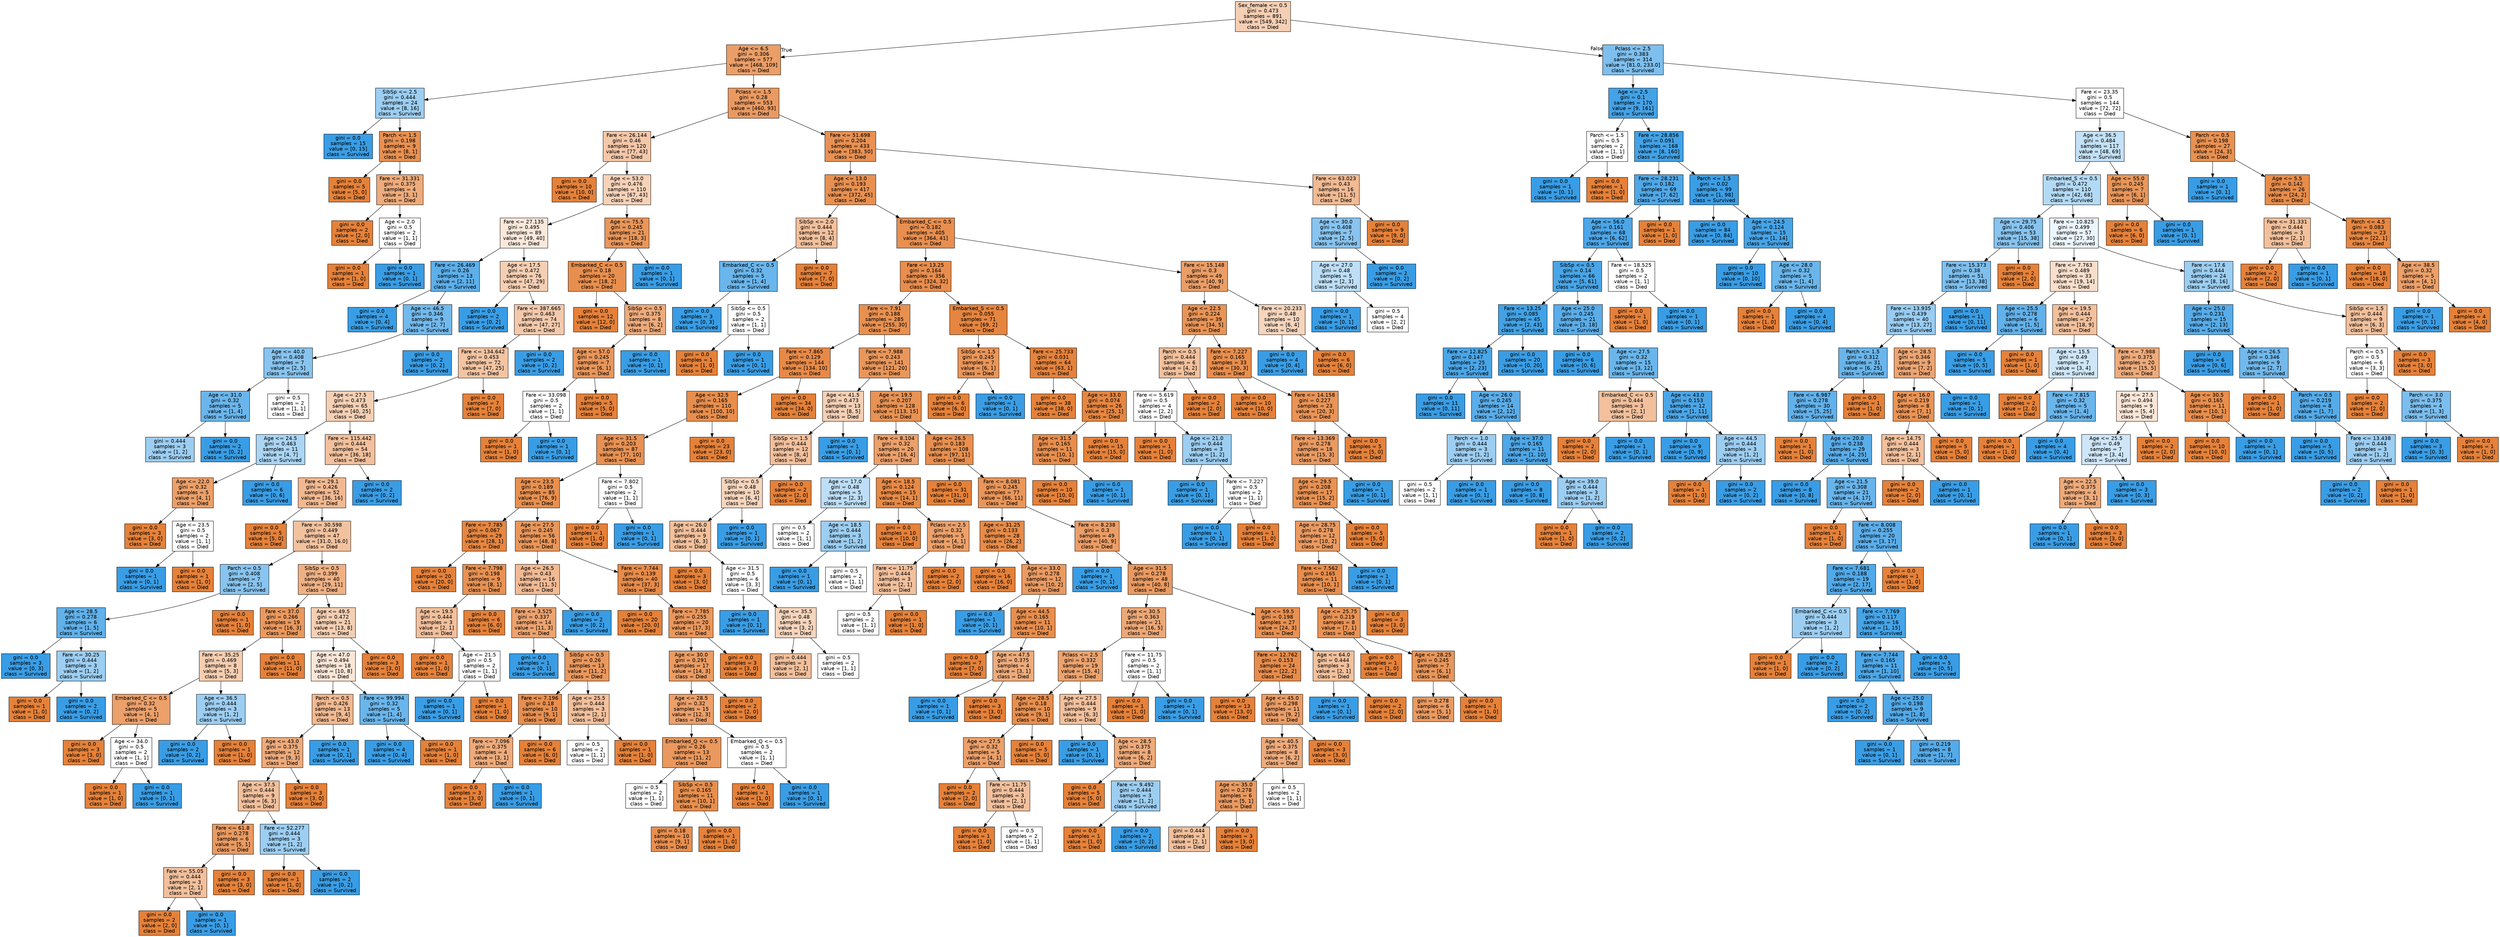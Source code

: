 digraph Tree {
node [shape=box, style="filled", color="black", fontname="helvetica"] ;
edge [fontname="helvetica"] ;
0 [label="Sex_female <= 0.5\ngini = 0.473\nsamples = 891\nvalue = [549, 342]\nclass = Died", fillcolor="#f5cfb4"] ;
1 [label="Age <= 6.5\ngini = 0.306\nsamples = 577\nvalue = [468, 109]\nclass = Died", fillcolor="#eb9e67"] ;
0 -> 1 [labeldistance=2.5, labelangle=45, headlabel="True"] ;
2 [label="SibSp <= 2.5\ngini = 0.444\nsamples = 24\nvalue = [8, 16]\nclass = Survived", fillcolor="#9ccef2"] ;
1 -> 2 ;
3 [label="gini = 0.0\nsamples = 15\nvalue = [0, 15]\nclass = Survived", fillcolor="#399de5"] ;
2 -> 3 ;
4 [label="Parch <= 1.5\ngini = 0.198\nsamples = 9\nvalue = [8, 1]\nclass = Died", fillcolor="#e89152"] ;
2 -> 4 ;
5 [label="gini = 0.0\nsamples = 5\nvalue = [5, 0]\nclass = Died", fillcolor="#e58139"] ;
4 -> 5 ;
6 [label="Fare <= 31.331\ngini = 0.375\nsamples = 4\nvalue = [3, 1]\nclass = Died", fillcolor="#eeab7b"] ;
4 -> 6 ;
7 [label="gini = 0.0\nsamples = 2\nvalue = [2, 0]\nclass = Died", fillcolor="#e58139"] ;
6 -> 7 ;
8 [label="Age <= 2.0\ngini = 0.5\nsamples = 2\nvalue = [1, 1]\nclass = Died", fillcolor="#ffffff"] ;
6 -> 8 ;
9 [label="gini = 0.0\nsamples = 1\nvalue = [1, 0]\nclass = Died", fillcolor="#e58139"] ;
8 -> 9 ;
10 [label="gini = 0.0\nsamples = 1\nvalue = [0, 1]\nclass = Survived", fillcolor="#399de5"] ;
8 -> 10 ;
11 [label="Pclass <= 1.5\ngini = 0.28\nsamples = 553\nvalue = [460, 93]\nclass = Died", fillcolor="#ea9a61"] ;
1 -> 11 ;
12 [label="Fare <= 26.144\ngini = 0.46\nsamples = 120\nvalue = [77, 43]\nclass = Died", fillcolor="#f4c7a8"] ;
11 -> 12 ;
13 [label="gini = 0.0\nsamples = 10\nvalue = [10, 0]\nclass = Died", fillcolor="#e58139"] ;
12 -> 13 ;
14 [label="Age <= 53.0\ngini = 0.476\nsamples = 110\nvalue = [67, 43]\nclass = Died", fillcolor="#f6d2b8"] ;
12 -> 14 ;
15 [label="Fare <= 27.135\ngini = 0.495\nsamples = 89\nvalue = [49, 40]\nclass = Died", fillcolor="#fae8db"] ;
14 -> 15 ;
16 [label="Fare <= 26.469\ngini = 0.26\nsamples = 13\nvalue = [2, 11]\nclass = Survived", fillcolor="#5dafea"] ;
15 -> 16 ;
17 [label="gini = 0.0\nsamples = 4\nvalue = [0, 4]\nclass = Survived", fillcolor="#399de5"] ;
16 -> 17 ;
18 [label="Age <= 46.5\ngini = 0.346\nsamples = 9\nvalue = [2, 7]\nclass = Survived", fillcolor="#72b9ec"] ;
16 -> 18 ;
19 [label="Age <= 40.0\ngini = 0.408\nsamples = 7\nvalue = [2, 5]\nclass = Survived", fillcolor="#88c4ef"] ;
18 -> 19 ;
20 [label="Age <= 31.0\ngini = 0.32\nsamples = 5\nvalue = [1, 4]\nclass = Survived", fillcolor="#6ab6ec"] ;
19 -> 20 ;
21 [label="gini = 0.444\nsamples = 3\nvalue = [1, 2]\nclass = Survived", fillcolor="#9ccef2"] ;
20 -> 21 ;
22 [label="gini = 0.0\nsamples = 2\nvalue = [0, 2]\nclass = Survived", fillcolor="#399de5"] ;
20 -> 22 ;
23 [label="gini = 0.5\nsamples = 2\nvalue = [1, 1]\nclass = Died", fillcolor="#ffffff"] ;
19 -> 23 ;
24 [label="gini = 0.0\nsamples = 2\nvalue = [0, 2]\nclass = Survived", fillcolor="#399de5"] ;
18 -> 24 ;
25 [label="Age <= 17.5\ngini = 0.472\nsamples = 76\nvalue = [47, 29]\nclass = Died", fillcolor="#f5cfb3"] ;
15 -> 25 ;
26 [label="gini = 0.0\nsamples = 2\nvalue = [0, 2]\nclass = Survived", fillcolor="#399de5"] ;
25 -> 26 ;
27 [label="Fare <= 387.665\ngini = 0.463\nsamples = 74\nvalue = [47, 27]\nclass = Died", fillcolor="#f4c9ab"] ;
25 -> 27 ;
28 [label="Fare <= 134.642\ngini = 0.453\nsamples = 72\nvalue = [47, 25]\nclass = Died", fillcolor="#f3c4a2"] ;
27 -> 28 ;
29 [label="Age <= 27.5\ngini = 0.473\nsamples = 65\nvalue = [40, 25]\nclass = Died", fillcolor="#f5d0b5"] ;
28 -> 29 ;
30 [label="Age <= 24.5\ngini = 0.463\nsamples = 11\nvalue = [4, 7]\nclass = Survived", fillcolor="#aad5f4"] ;
29 -> 30 ;
31 [label="Age <= 22.0\ngini = 0.32\nsamples = 5\nvalue = [4, 1]\nclass = Died", fillcolor="#eca06a"] ;
30 -> 31 ;
32 [label="gini = 0.0\nsamples = 3\nvalue = [3, 0]\nclass = Died", fillcolor="#e58139"] ;
31 -> 32 ;
33 [label="Age <= 23.5\ngini = 0.5\nsamples = 2\nvalue = [1, 1]\nclass = Died", fillcolor="#ffffff"] ;
31 -> 33 ;
34 [label="gini = 0.0\nsamples = 1\nvalue = [0, 1]\nclass = Survived", fillcolor="#399de5"] ;
33 -> 34 ;
35 [label="gini = 0.0\nsamples = 1\nvalue = [1, 0]\nclass = Died", fillcolor="#e58139"] ;
33 -> 35 ;
36 [label="gini = 0.0\nsamples = 6\nvalue = [0, 6]\nclass = Survived", fillcolor="#399de5"] ;
30 -> 36 ;
37 [label="Fare <= 115.442\ngini = 0.444\nsamples = 54\nvalue = [36, 18]\nclass = Died", fillcolor="#f2c09c"] ;
29 -> 37 ;
38 [label="Fare <= 29.1\ngini = 0.426\nsamples = 52\nvalue = [36, 16]\nclass = Died", fillcolor="#f1b991"] ;
37 -> 38 ;
39 [label="gini = 0.0\nsamples = 5\nvalue = [5, 0]\nclass = Died", fillcolor="#e58139"] ;
38 -> 39 ;
40 [label="Fare <= 30.598\ngini = 0.449\nsamples = 47\nvalue = [31.0, 16.0]\nclass = Died", fillcolor="#f2c29f"] ;
38 -> 40 ;
41 [label="Parch <= 0.5\ngini = 0.408\nsamples = 7\nvalue = [2, 5]\nclass = Survived", fillcolor="#88c4ef"] ;
40 -> 41 ;
42 [label="Age <= 28.5\ngini = 0.278\nsamples = 6\nvalue = [1, 5]\nclass = Survived", fillcolor="#61b1ea"] ;
41 -> 42 ;
43 [label="gini = 0.0\nsamples = 3\nvalue = [0, 3]\nclass = Survived", fillcolor="#399de5"] ;
42 -> 43 ;
44 [label="Fare <= 30.25\ngini = 0.444\nsamples = 3\nvalue = [1, 2]\nclass = Survived", fillcolor="#9ccef2"] ;
42 -> 44 ;
45 [label="gini = 0.0\nsamples = 1\nvalue = [1, 0]\nclass = Died", fillcolor="#e58139"] ;
44 -> 45 ;
46 [label="gini = 0.0\nsamples = 2\nvalue = [0, 2]\nclass = Survived", fillcolor="#399de5"] ;
44 -> 46 ;
47 [label="gini = 0.0\nsamples = 1\nvalue = [1, 0]\nclass = Died", fillcolor="#e58139"] ;
41 -> 47 ;
48 [label="SibSp <= 0.5\ngini = 0.399\nsamples = 40\nvalue = [29, 11]\nclass = Died", fillcolor="#efb184"] ;
40 -> 48 ;
49 [label="Fare <= 37.0\ngini = 0.266\nsamples = 19\nvalue = [16, 3]\nclass = Died", fillcolor="#ea995e"] ;
48 -> 49 ;
50 [label="Fare <= 35.25\ngini = 0.469\nsamples = 8\nvalue = [5, 3]\nclass = Died", fillcolor="#f5cdb0"] ;
49 -> 50 ;
51 [label="Embarked_C <= 0.5\ngini = 0.32\nsamples = 5\nvalue = [4, 1]\nclass = Died", fillcolor="#eca06a"] ;
50 -> 51 ;
52 [label="gini = 0.0\nsamples = 3\nvalue = [3, 0]\nclass = Died", fillcolor="#e58139"] ;
51 -> 52 ;
53 [label="Age <= 34.0\ngini = 0.5\nsamples = 2\nvalue = [1, 1]\nclass = Died", fillcolor="#ffffff"] ;
51 -> 53 ;
54 [label="gini = 0.0\nsamples = 1\nvalue = [1, 0]\nclass = Died", fillcolor="#e58139"] ;
53 -> 54 ;
55 [label="gini = 0.0\nsamples = 1\nvalue = [0, 1]\nclass = Survived", fillcolor="#399de5"] ;
53 -> 55 ;
56 [label="Age <= 36.5\ngini = 0.444\nsamples = 3\nvalue = [1, 2]\nclass = Survived", fillcolor="#9ccef2"] ;
50 -> 56 ;
57 [label="gini = 0.0\nsamples = 2\nvalue = [0, 2]\nclass = Survived", fillcolor="#399de5"] ;
56 -> 57 ;
58 [label="gini = 0.0\nsamples = 1\nvalue = [1, 0]\nclass = Died", fillcolor="#e58139"] ;
56 -> 58 ;
59 [label="gini = 0.0\nsamples = 11\nvalue = [11, 0]\nclass = Died", fillcolor="#e58139"] ;
49 -> 59 ;
60 [label="Age <= 49.5\ngini = 0.472\nsamples = 21\nvalue = [13, 8]\nclass = Died", fillcolor="#f5cfb3"] ;
48 -> 60 ;
61 [label="Age <= 47.0\ngini = 0.494\nsamples = 18\nvalue = [10, 8]\nclass = Died", fillcolor="#fae6d7"] ;
60 -> 61 ;
62 [label="Parch <= 0.5\ngini = 0.426\nsamples = 13\nvalue = [9, 4]\nclass = Died", fillcolor="#f1b991"] ;
61 -> 62 ;
63 [label="Age <= 43.0\ngini = 0.375\nsamples = 12\nvalue = [9, 3]\nclass = Died", fillcolor="#eeab7b"] ;
62 -> 63 ;
64 [label="Age <= 37.5\ngini = 0.444\nsamples = 9\nvalue = [6, 3]\nclass = Died", fillcolor="#f2c09c"] ;
63 -> 64 ;
65 [label="Fare <= 61.8\ngini = 0.278\nsamples = 6\nvalue = [5, 1]\nclass = Died", fillcolor="#ea9a61"] ;
64 -> 65 ;
66 [label="Fare <= 55.05\ngini = 0.444\nsamples = 3\nvalue = [2, 1]\nclass = Died", fillcolor="#f2c09c"] ;
65 -> 66 ;
67 [label="gini = 0.0\nsamples = 2\nvalue = [2, 0]\nclass = Died", fillcolor="#e58139"] ;
66 -> 67 ;
68 [label="gini = 0.0\nsamples = 1\nvalue = [0, 1]\nclass = Survived", fillcolor="#399de5"] ;
66 -> 68 ;
69 [label="gini = 0.0\nsamples = 3\nvalue = [3, 0]\nclass = Died", fillcolor="#e58139"] ;
65 -> 69 ;
70 [label="Fare <= 52.277\ngini = 0.444\nsamples = 3\nvalue = [1, 2]\nclass = Survived", fillcolor="#9ccef2"] ;
64 -> 70 ;
71 [label="gini = 0.0\nsamples = 1\nvalue = [1, 0]\nclass = Died", fillcolor="#e58139"] ;
70 -> 71 ;
72 [label="gini = 0.0\nsamples = 2\nvalue = [0, 2]\nclass = Survived", fillcolor="#399de5"] ;
70 -> 72 ;
73 [label="gini = 0.0\nsamples = 3\nvalue = [3, 0]\nclass = Died", fillcolor="#e58139"] ;
63 -> 73 ;
74 [label="gini = 0.0\nsamples = 1\nvalue = [0, 1]\nclass = Survived", fillcolor="#399de5"] ;
62 -> 74 ;
75 [label="Fare <= 99.994\ngini = 0.32\nsamples = 5\nvalue = [1, 4]\nclass = Survived", fillcolor="#6ab6ec"] ;
61 -> 75 ;
76 [label="gini = 0.0\nsamples = 4\nvalue = [0, 4]\nclass = Survived", fillcolor="#399de5"] ;
75 -> 76 ;
77 [label="gini = 0.0\nsamples = 1\nvalue = [1, 0]\nclass = Died", fillcolor="#e58139"] ;
75 -> 77 ;
78 [label="gini = 0.0\nsamples = 3\nvalue = [3, 0]\nclass = Died", fillcolor="#e58139"] ;
60 -> 78 ;
79 [label="gini = 0.0\nsamples = 2\nvalue = [0, 2]\nclass = Survived", fillcolor="#399de5"] ;
37 -> 79 ;
80 [label="gini = 0.0\nsamples = 7\nvalue = [7, 0]\nclass = Died", fillcolor="#e58139"] ;
28 -> 80 ;
81 [label="gini = 0.0\nsamples = 2\nvalue = [0, 2]\nclass = Survived", fillcolor="#399de5"] ;
27 -> 81 ;
82 [label="Age <= 75.5\ngini = 0.245\nsamples = 21\nvalue = [18, 3]\nclass = Died", fillcolor="#e9965a"] ;
14 -> 82 ;
83 [label="Embarked_C <= 0.5\ngini = 0.18\nsamples = 20\nvalue = [18, 2]\nclass = Died", fillcolor="#e88f4f"] ;
82 -> 83 ;
84 [label="gini = 0.0\nsamples = 12\nvalue = [12, 0]\nclass = Died", fillcolor="#e58139"] ;
83 -> 84 ;
85 [label="SibSp <= 0.5\ngini = 0.375\nsamples = 8\nvalue = [6, 2]\nclass = Died", fillcolor="#eeab7b"] ;
83 -> 85 ;
86 [label="Age <= 57.0\ngini = 0.245\nsamples = 7\nvalue = [6, 1]\nclass = Died", fillcolor="#e9965a"] ;
85 -> 86 ;
87 [label="Fare <= 33.098\ngini = 0.5\nsamples = 2\nvalue = [1, 1]\nclass = Died", fillcolor="#ffffff"] ;
86 -> 87 ;
88 [label="gini = 0.0\nsamples = 1\nvalue = [1, 0]\nclass = Died", fillcolor="#e58139"] ;
87 -> 88 ;
89 [label="gini = 0.0\nsamples = 1\nvalue = [0, 1]\nclass = Survived", fillcolor="#399de5"] ;
87 -> 89 ;
90 [label="gini = 0.0\nsamples = 5\nvalue = [5, 0]\nclass = Died", fillcolor="#e58139"] ;
86 -> 90 ;
91 [label="gini = 0.0\nsamples = 1\nvalue = [0, 1]\nclass = Survived", fillcolor="#399de5"] ;
85 -> 91 ;
92 [label="gini = 0.0\nsamples = 1\nvalue = [0, 1]\nclass = Survived", fillcolor="#399de5"] ;
82 -> 92 ;
93 [label="Fare <= 51.698\ngini = 0.204\nsamples = 433\nvalue = [383, 50]\nclass = Died", fillcolor="#e89153"] ;
11 -> 93 ;
94 [label="Age <= 13.0\ngini = 0.193\nsamples = 417\nvalue = [372, 45]\nclass = Died", fillcolor="#e89051"] ;
93 -> 94 ;
95 [label="SibSp <= 2.0\ngini = 0.444\nsamples = 12\nvalue = [8, 4]\nclass = Died", fillcolor="#f2c09c"] ;
94 -> 95 ;
96 [label="Embarked_C <= 0.5\ngini = 0.32\nsamples = 5\nvalue = [1, 4]\nclass = Survived", fillcolor="#6ab6ec"] ;
95 -> 96 ;
97 [label="gini = 0.0\nsamples = 3\nvalue = [0, 3]\nclass = Survived", fillcolor="#399de5"] ;
96 -> 97 ;
98 [label="SibSp <= 0.5\ngini = 0.5\nsamples = 2\nvalue = [1, 1]\nclass = Died", fillcolor="#ffffff"] ;
96 -> 98 ;
99 [label="gini = 0.0\nsamples = 1\nvalue = [1, 0]\nclass = Died", fillcolor="#e58139"] ;
98 -> 99 ;
100 [label="gini = 0.0\nsamples = 1\nvalue = [0, 1]\nclass = Survived", fillcolor="#399de5"] ;
98 -> 100 ;
101 [label="gini = 0.0\nsamples = 7\nvalue = [7, 0]\nclass = Died", fillcolor="#e58139"] ;
95 -> 101 ;
102 [label="Embarked_C <= 0.5\ngini = 0.182\nsamples = 405\nvalue = [364, 41]\nclass = Died", fillcolor="#e88f4f"] ;
94 -> 102 ;
103 [label="Fare <= 13.25\ngini = 0.164\nsamples = 356\nvalue = [324, 32]\nclass = Died", fillcolor="#e88d4d"] ;
102 -> 103 ;
104 [label="Fare <= 7.91\ngini = 0.188\nsamples = 285\nvalue = [255, 30]\nclass = Died", fillcolor="#e89050"] ;
103 -> 104 ;
105 [label="Fare <= 7.865\ngini = 0.129\nsamples = 144\nvalue = [134, 10]\nclass = Died", fillcolor="#e78a48"] ;
104 -> 105 ;
106 [label="Age <= 32.5\ngini = 0.165\nsamples = 110\nvalue = [100, 10]\nclass = Died", fillcolor="#e88e4d"] ;
105 -> 106 ;
107 [label="Age <= 31.5\ngini = 0.203\nsamples = 87\nvalue = [77, 10]\nclass = Died", fillcolor="#e89153"] ;
106 -> 107 ;
108 [label="Age <= 23.5\ngini = 0.189\nsamples = 85\nvalue = [76, 9]\nclass = Died", fillcolor="#e89050"] ;
107 -> 108 ;
109 [label="Fare <= 7.785\ngini = 0.067\nsamples = 29\nvalue = [28, 1]\nclass = Died", fillcolor="#e68640"] ;
108 -> 109 ;
110 [label="gini = 0.0\nsamples = 20\nvalue = [20, 0]\nclass = Died", fillcolor="#e58139"] ;
109 -> 110 ;
111 [label="Fare <= 7.798\ngini = 0.198\nsamples = 9\nvalue = [8, 1]\nclass = Died", fillcolor="#e89152"] ;
109 -> 111 ;
112 [label="Age <= 19.5\ngini = 0.444\nsamples = 3\nvalue = [2, 1]\nclass = Died", fillcolor="#f2c09c"] ;
111 -> 112 ;
113 [label="gini = 0.0\nsamples = 1\nvalue = [1, 0]\nclass = Died", fillcolor="#e58139"] ;
112 -> 113 ;
114 [label="Age <= 21.5\ngini = 0.5\nsamples = 2\nvalue = [1, 1]\nclass = Died", fillcolor="#ffffff"] ;
112 -> 114 ;
115 [label="gini = 0.0\nsamples = 1\nvalue = [0, 1]\nclass = Survived", fillcolor="#399de5"] ;
114 -> 115 ;
116 [label="gini = 0.0\nsamples = 1\nvalue = [1, 0]\nclass = Died", fillcolor="#e58139"] ;
114 -> 116 ;
117 [label="gini = 0.0\nsamples = 6\nvalue = [6, 0]\nclass = Died", fillcolor="#e58139"] ;
111 -> 117 ;
118 [label="Age <= 27.5\ngini = 0.245\nsamples = 56\nvalue = [48, 8]\nclass = Died", fillcolor="#e9965a"] ;
108 -> 118 ;
119 [label="Age <= 26.5\ngini = 0.43\nsamples = 16\nvalue = [11, 5]\nclass = Died", fillcolor="#f1ba93"] ;
118 -> 119 ;
120 [label="Fare <= 3.525\ngini = 0.337\nsamples = 14\nvalue = [11, 3]\nclass = Died", fillcolor="#eca36f"] ;
119 -> 120 ;
121 [label="gini = 0.0\nsamples = 1\nvalue = [0, 1]\nclass = Survived", fillcolor="#399de5"] ;
120 -> 121 ;
122 [label="SibSp <= 0.5\ngini = 0.26\nsamples = 13\nvalue = [11, 2]\nclass = Died", fillcolor="#ea985d"] ;
120 -> 122 ;
123 [label="Fare <= 7.196\ngini = 0.18\nsamples = 10\nvalue = [9, 1]\nclass = Died", fillcolor="#e88f4f"] ;
122 -> 123 ;
124 [label="Fare <= 7.096\ngini = 0.375\nsamples = 4\nvalue = [3, 1]\nclass = Died", fillcolor="#eeab7b"] ;
123 -> 124 ;
125 [label="gini = 0.0\nsamples = 3\nvalue = [3, 0]\nclass = Died", fillcolor="#e58139"] ;
124 -> 125 ;
126 [label="gini = 0.0\nsamples = 1\nvalue = [0, 1]\nclass = Survived", fillcolor="#399de5"] ;
124 -> 126 ;
127 [label="gini = 0.0\nsamples = 6\nvalue = [6, 0]\nclass = Died", fillcolor="#e58139"] ;
123 -> 127 ;
128 [label="Age <= 25.5\ngini = 0.444\nsamples = 3\nvalue = [2, 1]\nclass = Died", fillcolor="#f2c09c"] ;
122 -> 128 ;
129 [label="gini = 0.5\nsamples = 2\nvalue = [1, 1]\nclass = Died", fillcolor="#ffffff"] ;
128 -> 129 ;
130 [label="gini = 0.0\nsamples = 1\nvalue = [1, 0]\nclass = Died", fillcolor="#e58139"] ;
128 -> 130 ;
131 [label="gini = 0.0\nsamples = 2\nvalue = [0, 2]\nclass = Survived", fillcolor="#399de5"] ;
119 -> 131 ;
132 [label="Fare <= 7.744\ngini = 0.139\nsamples = 40\nvalue = [37, 3]\nclass = Died", fillcolor="#e78b49"] ;
118 -> 132 ;
133 [label="gini = 0.0\nsamples = 20\nvalue = [20, 0]\nclass = Died", fillcolor="#e58139"] ;
132 -> 133 ;
134 [label="Fare <= 7.785\ngini = 0.255\nsamples = 20\nvalue = [17, 3]\nclass = Died", fillcolor="#ea975c"] ;
132 -> 134 ;
135 [label="Age <= 30.0\ngini = 0.291\nsamples = 17\nvalue = [14, 3]\nclass = Died", fillcolor="#eb9c63"] ;
134 -> 135 ;
136 [label="Age <= 28.5\ngini = 0.32\nsamples = 15\nvalue = [12, 3]\nclass = Died", fillcolor="#eca06a"] ;
135 -> 136 ;
137 [label="Embarked_Q <= 0.5\ngini = 0.26\nsamples = 13\nvalue = [11, 2]\nclass = Died", fillcolor="#ea985d"] ;
136 -> 137 ;
138 [label="gini = 0.5\nsamples = 2\nvalue = [1, 1]\nclass = Died", fillcolor="#ffffff"] ;
137 -> 138 ;
139 [label="SibSp <= 0.5\ngini = 0.165\nsamples = 11\nvalue = [10, 1]\nclass = Died", fillcolor="#e88e4d"] ;
137 -> 139 ;
140 [label="gini = 0.18\nsamples = 10\nvalue = [9, 1]\nclass = Died", fillcolor="#e88f4f"] ;
139 -> 140 ;
141 [label="gini = 0.0\nsamples = 1\nvalue = [1, 0]\nclass = Died", fillcolor="#e58139"] ;
139 -> 141 ;
142 [label="Embarked_Q <= 0.5\ngini = 0.5\nsamples = 2\nvalue = [1, 1]\nclass = Died", fillcolor="#ffffff"] ;
136 -> 142 ;
143 [label="gini = 0.0\nsamples = 1\nvalue = [1, 0]\nclass = Died", fillcolor="#e58139"] ;
142 -> 143 ;
144 [label="gini = 0.0\nsamples = 1\nvalue = [0, 1]\nclass = Survived", fillcolor="#399de5"] ;
142 -> 144 ;
145 [label="gini = 0.0\nsamples = 2\nvalue = [2, 0]\nclass = Died", fillcolor="#e58139"] ;
135 -> 145 ;
146 [label="gini = 0.0\nsamples = 3\nvalue = [3, 0]\nclass = Died", fillcolor="#e58139"] ;
134 -> 146 ;
147 [label="Fare <= 7.802\ngini = 0.5\nsamples = 2\nvalue = [1, 1]\nclass = Died", fillcolor="#ffffff"] ;
107 -> 147 ;
148 [label="gini = 0.0\nsamples = 1\nvalue = [1, 0]\nclass = Died", fillcolor="#e58139"] ;
147 -> 148 ;
149 [label="gini = 0.0\nsamples = 1\nvalue = [0, 1]\nclass = Survived", fillcolor="#399de5"] ;
147 -> 149 ;
150 [label="gini = 0.0\nsamples = 23\nvalue = [23, 0]\nclass = Died", fillcolor="#e58139"] ;
106 -> 150 ;
151 [label="gini = 0.0\nsamples = 34\nvalue = [34, 0]\nclass = Died", fillcolor="#e58139"] ;
105 -> 151 ;
152 [label="Fare <= 7.988\ngini = 0.243\nsamples = 141\nvalue = [121, 20]\nclass = Died", fillcolor="#e9965a"] ;
104 -> 152 ;
153 [label="Age <= 41.5\ngini = 0.473\nsamples = 13\nvalue = [8, 5]\nclass = Died", fillcolor="#f5d0b5"] ;
152 -> 153 ;
154 [label="SibSp <= 1.5\ngini = 0.444\nsamples = 12\nvalue = [8, 4]\nclass = Died", fillcolor="#f2c09c"] ;
153 -> 154 ;
155 [label="SibSp <= 0.5\ngini = 0.48\nsamples = 10\nvalue = [6, 4]\nclass = Died", fillcolor="#f6d5bd"] ;
154 -> 155 ;
156 [label="Age <= 26.0\ngini = 0.444\nsamples = 9\nvalue = [6, 3]\nclass = Died", fillcolor="#f2c09c"] ;
155 -> 156 ;
157 [label="gini = 0.0\nsamples = 3\nvalue = [3, 0]\nclass = Died", fillcolor="#e58139"] ;
156 -> 157 ;
158 [label="Age <= 31.5\ngini = 0.5\nsamples = 6\nvalue = [3, 3]\nclass = Died", fillcolor="#ffffff"] ;
156 -> 158 ;
159 [label="gini = 0.0\nsamples = 1\nvalue = [0, 1]\nclass = Survived", fillcolor="#399de5"] ;
158 -> 159 ;
160 [label="Age <= 35.5\ngini = 0.48\nsamples = 5\nvalue = [3, 2]\nclass = Died", fillcolor="#f6d5bd"] ;
158 -> 160 ;
161 [label="gini = 0.444\nsamples = 3\nvalue = [2, 1]\nclass = Died", fillcolor="#f2c09c"] ;
160 -> 161 ;
162 [label="gini = 0.5\nsamples = 2\nvalue = [1, 1]\nclass = Died", fillcolor="#ffffff"] ;
160 -> 162 ;
163 [label="gini = 0.0\nsamples = 1\nvalue = [0, 1]\nclass = Survived", fillcolor="#399de5"] ;
155 -> 163 ;
164 [label="gini = 0.0\nsamples = 2\nvalue = [2, 0]\nclass = Died", fillcolor="#e58139"] ;
154 -> 164 ;
165 [label="gini = 0.0\nsamples = 1\nvalue = [0, 1]\nclass = Survived", fillcolor="#399de5"] ;
153 -> 165 ;
166 [label="Age <= 19.5\ngini = 0.207\nsamples = 128\nvalue = [113, 15]\nclass = Died", fillcolor="#e89253"] ;
152 -> 166 ;
167 [label="Fare <= 8.104\ngini = 0.32\nsamples = 20\nvalue = [16, 4]\nclass = Died", fillcolor="#eca06a"] ;
166 -> 167 ;
168 [label="Age <= 17.0\ngini = 0.48\nsamples = 5\nvalue = [2, 3]\nclass = Survived", fillcolor="#bddef6"] ;
167 -> 168 ;
169 [label="gini = 0.5\nsamples = 2\nvalue = [1, 1]\nclass = Died", fillcolor="#ffffff"] ;
168 -> 169 ;
170 [label="Age <= 18.5\ngini = 0.444\nsamples = 3\nvalue = [1, 2]\nclass = Survived", fillcolor="#9ccef2"] ;
168 -> 170 ;
171 [label="gini = 0.0\nsamples = 1\nvalue = [0, 1]\nclass = Survived", fillcolor="#399de5"] ;
170 -> 171 ;
172 [label="gini = 0.5\nsamples = 2\nvalue = [1, 1]\nclass = Died", fillcolor="#ffffff"] ;
170 -> 172 ;
173 [label="Age <= 18.5\ngini = 0.124\nsamples = 15\nvalue = [14, 1]\nclass = Died", fillcolor="#e78a47"] ;
167 -> 173 ;
174 [label="gini = 0.0\nsamples = 10\nvalue = [10, 0]\nclass = Died", fillcolor="#e58139"] ;
173 -> 174 ;
175 [label="Pclass <= 2.5\ngini = 0.32\nsamples = 5\nvalue = [4, 1]\nclass = Died", fillcolor="#eca06a"] ;
173 -> 175 ;
176 [label="Fare <= 11.75\ngini = 0.444\nsamples = 3\nvalue = [2, 1]\nclass = Died", fillcolor="#f2c09c"] ;
175 -> 176 ;
177 [label="gini = 0.5\nsamples = 2\nvalue = [1, 1]\nclass = Died", fillcolor="#ffffff"] ;
176 -> 177 ;
178 [label="gini = 0.0\nsamples = 1\nvalue = [1, 0]\nclass = Died", fillcolor="#e58139"] ;
176 -> 178 ;
179 [label="gini = 0.0\nsamples = 2\nvalue = [2, 0]\nclass = Died", fillcolor="#e58139"] ;
175 -> 179 ;
180 [label="Age <= 26.5\ngini = 0.183\nsamples = 108\nvalue = [97, 11]\nclass = Died", fillcolor="#e88f4f"] ;
166 -> 180 ;
181 [label="gini = 0.0\nsamples = 31\nvalue = [31, 0]\nclass = Died", fillcolor="#e58139"] ;
180 -> 181 ;
182 [label="Fare <= 8.081\ngini = 0.245\nsamples = 77\nvalue = [66, 11]\nclass = Died", fillcolor="#e9965a"] ;
180 -> 182 ;
183 [label="Age <= 31.25\ngini = 0.133\nsamples = 28\nvalue = [26, 2]\nclass = Died", fillcolor="#e78b48"] ;
182 -> 183 ;
184 [label="gini = 0.0\nsamples = 16\nvalue = [16, 0]\nclass = Died", fillcolor="#e58139"] ;
183 -> 184 ;
185 [label="Age <= 33.0\ngini = 0.278\nsamples = 12\nvalue = [10, 2]\nclass = Died", fillcolor="#ea9a61"] ;
183 -> 185 ;
186 [label="gini = 0.0\nsamples = 1\nvalue = [0, 1]\nclass = Survived", fillcolor="#399de5"] ;
185 -> 186 ;
187 [label="Age <= 44.5\ngini = 0.165\nsamples = 11\nvalue = [10, 1]\nclass = Died", fillcolor="#e88e4d"] ;
185 -> 187 ;
188 [label="gini = 0.0\nsamples = 7\nvalue = [7, 0]\nclass = Died", fillcolor="#e58139"] ;
187 -> 188 ;
189 [label="Age <= 47.5\ngini = 0.375\nsamples = 4\nvalue = [3, 1]\nclass = Died", fillcolor="#eeab7b"] ;
187 -> 189 ;
190 [label="gini = 0.0\nsamples = 1\nvalue = [0, 1]\nclass = Survived", fillcolor="#399de5"] ;
189 -> 190 ;
191 [label="gini = 0.0\nsamples = 3\nvalue = [3, 0]\nclass = Died", fillcolor="#e58139"] ;
189 -> 191 ;
192 [label="Fare <= 8.238\ngini = 0.3\nsamples = 49\nvalue = [40, 9]\nclass = Died", fillcolor="#eb9d66"] ;
182 -> 192 ;
193 [label="gini = 0.0\nsamples = 1\nvalue = [0, 1]\nclass = Survived", fillcolor="#399de5"] ;
192 -> 193 ;
194 [label="Age <= 31.5\ngini = 0.278\nsamples = 48\nvalue = [40, 8]\nclass = Died", fillcolor="#ea9a61"] ;
192 -> 194 ;
195 [label="Age <= 30.5\ngini = 0.363\nsamples = 21\nvalue = [16, 5]\nclass = Died", fillcolor="#eda877"] ;
194 -> 195 ;
196 [label="Pclass <= 2.5\ngini = 0.332\nsamples = 19\nvalue = [15, 4]\nclass = Died", fillcolor="#eca36e"] ;
195 -> 196 ;
197 [label="Age <= 28.5\ngini = 0.18\nsamples = 10\nvalue = [9, 1]\nclass = Died", fillcolor="#e88f4f"] ;
196 -> 197 ;
198 [label="Age <= 27.5\ngini = 0.32\nsamples = 5\nvalue = [4, 1]\nclass = Died", fillcolor="#eca06a"] ;
197 -> 198 ;
199 [label="gini = 0.0\nsamples = 2\nvalue = [2, 0]\nclass = Died", fillcolor="#e58139"] ;
198 -> 199 ;
200 [label="Fare <= 11.75\ngini = 0.444\nsamples = 3\nvalue = [2, 1]\nclass = Died", fillcolor="#f2c09c"] ;
198 -> 200 ;
201 [label="gini = 0.0\nsamples = 1\nvalue = [1, 0]\nclass = Died", fillcolor="#e58139"] ;
200 -> 201 ;
202 [label="gini = 0.5\nsamples = 2\nvalue = [1, 1]\nclass = Died", fillcolor="#ffffff"] ;
200 -> 202 ;
203 [label="gini = 0.0\nsamples = 5\nvalue = [5, 0]\nclass = Died", fillcolor="#e58139"] ;
197 -> 203 ;
204 [label="Age <= 27.5\ngini = 0.444\nsamples = 9\nvalue = [6, 3]\nclass = Died", fillcolor="#f2c09c"] ;
196 -> 204 ;
205 [label="gini = 0.0\nsamples = 1\nvalue = [0, 1]\nclass = Survived", fillcolor="#399de5"] ;
204 -> 205 ;
206 [label="Age <= 28.5\ngini = 0.375\nsamples = 8\nvalue = [6, 2]\nclass = Died", fillcolor="#eeab7b"] ;
204 -> 206 ;
207 [label="gini = 0.0\nsamples = 5\nvalue = [5, 0]\nclass = Died", fillcolor="#e58139"] ;
206 -> 207 ;
208 [label="Fare <= 9.492\ngini = 0.444\nsamples = 3\nvalue = [1, 2]\nclass = Survived", fillcolor="#9ccef2"] ;
206 -> 208 ;
209 [label="gini = 0.0\nsamples = 1\nvalue = [1, 0]\nclass = Died", fillcolor="#e58139"] ;
208 -> 209 ;
210 [label="gini = 0.0\nsamples = 2\nvalue = [0, 2]\nclass = Survived", fillcolor="#399de5"] ;
208 -> 210 ;
211 [label="Fare <= 11.75\ngini = 0.5\nsamples = 2\nvalue = [1, 1]\nclass = Died", fillcolor="#ffffff"] ;
195 -> 211 ;
212 [label="gini = 0.0\nsamples = 1\nvalue = [1, 0]\nclass = Died", fillcolor="#e58139"] ;
211 -> 212 ;
213 [label="gini = 0.0\nsamples = 1\nvalue = [0, 1]\nclass = Survived", fillcolor="#399de5"] ;
211 -> 213 ;
214 [label="Age <= 59.5\ngini = 0.198\nsamples = 27\nvalue = [24, 3]\nclass = Died", fillcolor="#e89152"] ;
194 -> 214 ;
215 [label="Fare <= 12.762\ngini = 0.153\nsamples = 24\nvalue = [22, 2]\nclass = Died", fillcolor="#e78c4b"] ;
214 -> 215 ;
216 [label="gini = 0.0\nsamples = 13\nvalue = [13, 0]\nclass = Died", fillcolor="#e58139"] ;
215 -> 216 ;
217 [label="Age <= 45.0\ngini = 0.298\nsamples = 11\nvalue = [9, 2]\nclass = Died", fillcolor="#eb9d65"] ;
215 -> 217 ;
218 [label="Age <= 40.5\ngini = 0.375\nsamples = 8\nvalue = [6, 2]\nclass = Died", fillcolor="#eeab7b"] ;
217 -> 218 ;
219 [label="Age <= 35.0\ngini = 0.278\nsamples = 6\nvalue = [5, 1]\nclass = Died", fillcolor="#ea9a61"] ;
218 -> 219 ;
220 [label="gini = 0.444\nsamples = 3\nvalue = [2, 1]\nclass = Died", fillcolor="#f2c09c"] ;
219 -> 220 ;
221 [label="gini = 0.0\nsamples = 3\nvalue = [3, 0]\nclass = Died", fillcolor="#e58139"] ;
219 -> 221 ;
222 [label="gini = 0.5\nsamples = 2\nvalue = [1, 1]\nclass = Died", fillcolor="#ffffff"] ;
218 -> 222 ;
223 [label="gini = 0.0\nsamples = 3\nvalue = [3, 0]\nclass = Died", fillcolor="#e58139"] ;
217 -> 223 ;
224 [label="Age <= 64.0\ngini = 0.444\nsamples = 3\nvalue = [2, 1]\nclass = Died", fillcolor="#f2c09c"] ;
214 -> 224 ;
225 [label="gini = 0.0\nsamples = 1\nvalue = [0, 1]\nclass = Survived", fillcolor="#399de5"] ;
224 -> 225 ;
226 [label="gini = 0.0\nsamples = 2\nvalue = [2, 0]\nclass = Died", fillcolor="#e58139"] ;
224 -> 226 ;
227 [label="Embarked_S <= 0.5\ngini = 0.055\nsamples = 71\nvalue = [69, 2]\nclass = Died", fillcolor="#e6853f"] ;
103 -> 227 ;
228 [label="SibSp <= 1.5\ngini = 0.245\nsamples = 7\nvalue = [6, 1]\nclass = Died", fillcolor="#e9965a"] ;
227 -> 228 ;
229 [label="gini = 0.0\nsamples = 6\nvalue = [6, 0]\nclass = Died", fillcolor="#e58139"] ;
228 -> 229 ;
230 [label="gini = 0.0\nsamples = 1\nvalue = [0, 1]\nclass = Survived", fillcolor="#399de5"] ;
228 -> 230 ;
231 [label="Fare <= 25.733\ngini = 0.031\nsamples = 64\nvalue = [63, 1]\nclass = Died", fillcolor="#e5833c"] ;
227 -> 231 ;
232 [label="gini = 0.0\nsamples = 38\nvalue = [38, 0]\nclass = Died", fillcolor="#e58139"] ;
231 -> 232 ;
233 [label="Age <= 33.0\ngini = 0.074\nsamples = 26\nvalue = [25, 1]\nclass = Died", fillcolor="#e68641"] ;
231 -> 233 ;
234 [label="Age <= 31.5\ngini = 0.165\nsamples = 11\nvalue = [10, 1]\nclass = Died", fillcolor="#e88e4d"] ;
233 -> 234 ;
235 [label="gini = 0.0\nsamples = 10\nvalue = [10, 0]\nclass = Died", fillcolor="#e58139"] ;
234 -> 235 ;
236 [label="gini = 0.0\nsamples = 1\nvalue = [0, 1]\nclass = Survived", fillcolor="#399de5"] ;
234 -> 236 ;
237 [label="gini = 0.0\nsamples = 15\nvalue = [15, 0]\nclass = Died", fillcolor="#e58139"] ;
233 -> 237 ;
238 [label="Fare <= 15.148\ngini = 0.3\nsamples = 49\nvalue = [40, 9]\nclass = Died", fillcolor="#eb9d66"] ;
102 -> 238 ;
239 [label="Age <= 22.5\ngini = 0.224\nsamples = 39\nvalue = [34, 5]\nclass = Died", fillcolor="#e99456"] ;
238 -> 239 ;
240 [label="Parch <= 0.5\ngini = 0.444\nsamples = 6\nvalue = [4, 2]\nclass = Died", fillcolor="#f2c09c"] ;
239 -> 240 ;
241 [label="Fare <= 5.619\ngini = 0.5\nsamples = 4\nvalue = [2, 2]\nclass = Died", fillcolor="#ffffff"] ;
240 -> 241 ;
242 [label="gini = 0.0\nsamples = 1\nvalue = [1, 0]\nclass = Died", fillcolor="#e58139"] ;
241 -> 242 ;
243 [label="Age <= 21.0\ngini = 0.444\nsamples = 3\nvalue = [1, 2]\nclass = Survived", fillcolor="#9ccef2"] ;
241 -> 243 ;
244 [label="gini = 0.0\nsamples = 1\nvalue = [0, 1]\nclass = Survived", fillcolor="#399de5"] ;
243 -> 244 ;
245 [label="Fare <= 7.227\ngini = 0.5\nsamples = 2\nvalue = [1, 1]\nclass = Died", fillcolor="#ffffff"] ;
243 -> 245 ;
246 [label="gini = 0.0\nsamples = 1\nvalue = [0, 1]\nclass = Survived", fillcolor="#399de5"] ;
245 -> 246 ;
247 [label="gini = 0.0\nsamples = 1\nvalue = [1, 0]\nclass = Died", fillcolor="#e58139"] ;
245 -> 247 ;
248 [label="gini = 0.0\nsamples = 2\nvalue = [2, 0]\nclass = Died", fillcolor="#e58139"] ;
240 -> 248 ;
249 [label="Fare <= 7.227\ngini = 0.165\nsamples = 33\nvalue = [30, 3]\nclass = Died", fillcolor="#e88e4d"] ;
239 -> 249 ;
250 [label="gini = 0.0\nsamples = 10\nvalue = [10, 0]\nclass = Died", fillcolor="#e58139"] ;
249 -> 250 ;
251 [label="Fare <= 14.158\ngini = 0.227\nsamples = 23\nvalue = [20, 3]\nclass = Died", fillcolor="#e99457"] ;
249 -> 251 ;
252 [label="Fare <= 13.369\ngini = 0.278\nsamples = 18\nvalue = [15, 3]\nclass = Died", fillcolor="#ea9a61"] ;
251 -> 252 ;
253 [label="Age <= 29.5\ngini = 0.208\nsamples = 17\nvalue = [15, 2]\nclass = Died", fillcolor="#e89253"] ;
252 -> 253 ;
254 [label="Age <= 28.75\ngini = 0.278\nsamples = 12\nvalue = [10, 2]\nclass = Died", fillcolor="#ea9a61"] ;
253 -> 254 ;
255 [label="Fare <= 7.562\ngini = 0.165\nsamples = 11\nvalue = [10, 1]\nclass = Died", fillcolor="#e88e4d"] ;
254 -> 255 ;
256 [label="Age <= 25.75\ngini = 0.219\nsamples = 8\nvalue = [7, 1]\nclass = Died", fillcolor="#e99355"] ;
255 -> 256 ;
257 [label="gini = 0.0\nsamples = 1\nvalue = [1, 0]\nclass = Died", fillcolor="#e58139"] ;
256 -> 257 ;
258 [label="Age <= 28.25\ngini = 0.245\nsamples = 7\nvalue = [6, 1]\nclass = Died", fillcolor="#e9965a"] ;
256 -> 258 ;
259 [label="gini = 0.278\nsamples = 6\nvalue = [5, 1]\nclass = Died", fillcolor="#ea9a61"] ;
258 -> 259 ;
260 [label="gini = 0.0\nsamples = 1\nvalue = [1, 0]\nclass = Died", fillcolor="#e58139"] ;
258 -> 260 ;
261 [label="gini = 0.0\nsamples = 3\nvalue = [3, 0]\nclass = Died", fillcolor="#e58139"] ;
255 -> 261 ;
262 [label="gini = 0.0\nsamples = 1\nvalue = [0, 1]\nclass = Survived", fillcolor="#399de5"] ;
254 -> 262 ;
263 [label="gini = 0.0\nsamples = 5\nvalue = [5, 0]\nclass = Died", fillcolor="#e58139"] ;
253 -> 263 ;
264 [label="gini = 0.0\nsamples = 1\nvalue = [0, 1]\nclass = Survived", fillcolor="#399de5"] ;
252 -> 264 ;
265 [label="gini = 0.0\nsamples = 5\nvalue = [5, 0]\nclass = Died", fillcolor="#e58139"] ;
251 -> 265 ;
266 [label="Fare <= 20.233\ngini = 0.48\nsamples = 10\nvalue = [6, 4]\nclass = Died", fillcolor="#f6d5bd"] ;
238 -> 266 ;
267 [label="gini = 0.0\nsamples = 4\nvalue = [0, 4]\nclass = Survived", fillcolor="#399de5"] ;
266 -> 267 ;
268 [label="gini = 0.0\nsamples = 6\nvalue = [6, 0]\nclass = Died", fillcolor="#e58139"] ;
266 -> 268 ;
269 [label="Fare <= 63.023\ngini = 0.43\nsamples = 16\nvalue = [11, 5]\nclass = Died", fillcolor="#f1ba93"] ;
93 -> 269 ;
270 [label="Age <= 30.0\ngini = 0.408\nsamples = 7\nvalue = [2, 5]\nclass = Survived", fillcolor="#88c4ef"] ;
269 -> 270 ;
271 [label="Age <= 27.0\ngini = 0.48\nsamples = 5\nvalue = [2, 3]\nclass = Survived", fillcolor="#bddef6"] ;
270 -> 271 ;
272 [label="gini = 0.0\nsamples = 1\nvalue = [0, 1]\nclass = Survived", fillcolor="#399de5"] ;
271 -> 272 ;
273 [label="gini = 0.5\nsamples = 4\nvalue = [2, 2]\nclass = Died", fillcolor="#ffffff"] ;
271 -> 273 ;
274 [label="gini = 0.0\nsamples = 2\nvalue = [0, 2]\nclass = Survived", fillcolor="#399de5"] ;
270 -> 274 ;
275 [label="gini = 0.0\nsamples = 9\nvalue = [9, 0]\nclass = Died", fillcolor="#e58139"] ;
269 -> 275 ;
276 [label="Pclass <= 2.5\ngini = 0.383\nsamples = 314\nvalue = [81.0, 233.0]\nclass = Survived", fillcolor="#7ebfee"] ;
0 -> 276 [labeldistance=2.5, labelangle=-45, headlabel="False"] ;
277 [label="Age <= 2.5\ngini = 0.1\nsamples = 170\nvalue = [9, 161]\nclass = Survived", fillcolor="#44a2e6"] ;
276 -> 277 ;
278 [label="Parch <= 1.5\ngini = 0.5\nsamples = 2\nvalue = [1, 1]\nclass = Died", fillcolor="#ffffff"] ;
277 -> 278 ;
279 [label="gini = 0.0\nsamples = 1\nvalue = [0, 1]\nclass = Survived", fillcolor="#399de5"] ;
278 -> 279 ;
280 [label="gini = 0.0\nsamples = 1\nvalue = [1, 0]\nclass = Died", fillcolor="#e58139"] ;
278 -> 280 ;
281 [label="Fare <= 28.856\ngini = 0.091\nsamples = 168\nvalue = [8, 160]\nclass = Survived", fillcolor="#43a2e6"] ;
277 -> 281 ;
282 [label="Fare <= 28.231\ngini = 0.182\nsamples = 69\nvalue = [7, 62]\nclass = Survived", fillcolor="#4fa8e8"] ;
281 -> 282 ;
283 [label="Age <= 56.0\ngini = 0.161\nsamples = 68\nvalue = [6, 62]\nclass = Survived", fillcolor="#4ca6e8"] ;
282 -> 283 ;
284 [label="SibSp <= 0.5\ngini = 0.14\nsamples = 66\nvalue = [5, 61]\nclass = Survived", fillcolor="#49a5e7"] ;
283 -> 284 ;
285 [label="Fare <= 13.25\ngini = 0.085\nsamples = 45\nvalue = [2, 43]\nclass = Survived", fillcolor="#42a2e6"] ;
284 -> 285 ;
286 [label="Fare <= 12.825\ngini = 0.147\nsamples = 25\nvalue = [2, 23]\nclass = Survived", fillcolor="#4aa6e7"] ;
285 -> 286 ;
287 [label="gini = 0.0\nsamples = 11\nvalue = [0, 11]\nclass = Survived", fillcolor="#399de5"] ;
286 -> 287 ;
288 [label="Age <= 26.0\ngini = 0.245\nsamples = 14\nvalue = [2, 12]\nclass = Survived", fillcolor="#5aade9"] ;
286 -> 288 ;
289 [label="Parch <= 1.0\ngini = 0.444\nsamples = 3\nvalue = [1, 2]\nclass = Survived", fillcolor="#9ccef2"] ;
288 -> 289 ;
290 [label="gini = 0.5\nsamples = 2\nvalue = [1, 1]\nclass = Died", fillcolor="#ffffff"] ;
289 -> 290 ;
291 [label="gini = 0.0\nsamples = 1\nvalue = [0, 1]\nclass = Survived", fillcolor="#399de5"] ;
289 -> 291 ;
292 [label="Age <= 37.0\ngini = 0.165\nsamples = 11\nvalue = [1, 10]\nclass = Survived", fillcolor="#4da7e8"] ;
288 -> 292 ;
293 [label="gini = 0.0\nsamples = 8\nvalue = [0, 8]\nclass = Survived", fillcolor="#399de5"] ;
292 -> 293 ;
294 [label="Age <= 39.0\ngini = 0.444\nsamples = 3\nvalue = [1, 2]\nclass = Survived", fillcolor="#9ccef2"] ;
292 -> 294 ;
295 [label="gini = 0.0\nsamples = 1\nvalue = [1, 0]\nclass = Died", fillcolor="#e58139"] ;
294 -> 295 ;
296 [label="gini = 0.0\nsamples = 2\nvalue = [0, 2]\nclass = Survived", fillcolor="#399de5"] ;
294 -> 296 ;
297 [label="gini = 0.0\nsamples = 20\nvalue = [0, 20]\nclass = Survived", fillcolor="#399de5"] ;
285 -> 297 ;
298 [label="Age <= 25.0\ngini = 0.245\nsamples = 21\nvalue = [3, 18]\nclass = Survived", fillcolor="#5aade9"] ;
284 -> 298 ;
299 [label="gini = 0.0\nsamples = 6\nvalue = [0, 6]\nclass = Survived", fillcolor="#399de5"] ;
298 -> 299 ;
300 [label="Age <= 27.5\ngini = 0.32\nsamples = 15\nvalue = [3, 12]\nclass = Survived", fillcolor="#6ab6ec"] ;
298 -> 300 ;
301 [label="Embarked_C <= 0.5\ngini = 0.444\nsamples = 3\nvalue = [2, 1]\nclass = Died", fillcolor="#f2c09c"] ;
300 -> 301 ;
302 [label="gini = 0.0\nsamples = 2\nvalue = [2, 0]\nclass = Died", fillcolor="#e58139"] ;
301 -> 302 ;
303 [label="gini = 0.0\nsamples = 1\nvalue = [0, 1]\nclass = Survived", fillcolor="#399de5"] ;
301 -> 303 ;
304 [label="Age <= 43.0\ngini = 0.153\nsamples = 12\nvalue = [1, 11]\nclass = Survived", fillcolor="#4ba6e7"] ;
300 -> 304 ;
305 [label="gini = 0.0\nsamples = 9\nvalue = [0, 9]\nclass = Survived", fillcolor="#399de5"] ;
304 -> 305 ;
306 [label="Age <= 44.5\ngini = 0.444\nsamples = 3\nvalue = [1, 2]\nclass = Survived", fillcolor="#9ccef2"] ;
304 -> 306 ;
307 [label="gini = 0.0\nsamples = 1\nvalue = [1, 0]\nclass = Died", fillcolor="#e58139"] ;
306 -> 307 ;
308 [label="gini = 0.0\nsamples = 2\nvalue = [0, 2]\nclass = Survived", fillcolor="#399de5"] ;
306 -> 308 ;
309 [label="Fare <= 18.525\ngini = 0.5\nsamples = 2\nvalue = [1, 1]\nclass = Died", fillcolor="#ffffff"] ;
283 -> 309 ;
310 [label="gini = 0.0\nsamples = 1\nvalue = [1, 0]\nclass = Died", fillcolor="#e58139"] ;
309 -> 310 ;
311 [label="gini = 0.0\nsamples = 1\nvalue = [0, 1]\nclass = Survived", fillcolor="#399de5"] ;
309 -> 311 ;
312 [label="gini = 0.0\nsamples = 1\nvalue = [1, 0]\nclass = Died", fillcolor="#e58139"] ;
282 -> 312 ;
313 [label="Parch <= 1.5\ngini = 0.02\nsamples = 99\nvalue = [1, 98]\nclass = Survived", fillcolor="#3b9ee5"] ;
281 -> 313 ;
314 [label="gini = 0.0\nsamples = 84\nvalue = [0, 84]\nclass = Survived", fillcolor="#399de5"] ;
313 -> 314 ;
315 [label="Age <= 24.5\ngini = 0.124\nsamples = 15\nvalue = [1, 14]\nclass = Survived", fillcolor="#47a4e7"] ;
313 -> 315 ;
316 [label="gini = 0.0\nsamples = 10\nvalue = [0, 10]\nclass = Survived", fillcolor="#399de5"] ;
315 -> 316 ;
317 [label="Age <= 28.0\ngini = 0.32\nsamples = 5\nvalue = [1, 4]\nclass = Survived", fillcolor="#6ab6ec"] ;
315 -> 317 ;
318 [label="gini = 0.0\nsamples = 1\nvalue = [1, 0]\nclass = Died", fillcolor="#e58139"] ;
317 -> 318 ;
319 [label="gini = 0.0\nsamples = 4\nvalue = [0, 4]\nclass = Survived", fillcolor="#399de5"] ;
317 -> 319 ;
320 [label="Fare <= 23.35\ngini = 0.5\nsamples = 144\nvalue = [72, 72]\nclass = Died", fillcolor="#ffffff"] ;
276 -> 320 ;
321 [label="Age <= 36.5\ngini = 0.484\nsamples = 117\nvalue = [48, 69]\nclass = Survived", fillcolor="#c3e1f7"] ;
320 -> 321 ;
322 [label="Embarked_S <= 0.5\ngini = 0.472\nsamples = 110\nvalue = [42, 68]\nclass = Survived", fillcolor="#b3daf5"] ;
321 -> 322 ;
323 [label="Age <= 29.75\ngini = 0.406\nsamples = 53\nvalue = [15, 38]\nclass = Survived", fillcolor="#87c4ef"] ;
322 -> 323 ;
324 [label="Fare <= 15.373\ngini = 0.38\nsamples = 51\nvalue = [13, 38]\nclass = Survived", fillcolor="#7dbfee"] ;
323 -> 324 ;
325 [label="Fare <= 13.935\ngini = 0.439\nsamples = 40\nvalue = [13, 27]\nclass = Survived", fillcolor="#98ccf2"] ;
324 -> 325 ;
326 [label="Parch <= 1.5\ngini = 0.312\nsamples = 31\nvalue = [6, 25]\nclass = Survived", fillcolor="#69b5eb"] ;
325 -> 326 ;
327 [label="Fare <= 6.987\ngini = 0.278\nsamples = 30\nvalue = [5, 25]\nclass = Survived", fillcolor="#61b1ea"] ;
326 -> 327 ;
328 [label="gini = 0.0\nsamples = 1\nvalue = [1, 0]\nclass = Died", fillcolor="#e58139"] ;
327 -> 328 ;
329 [label="Age <= 20.0\ngini = 0.238\nsamples = 29\nvalue = [4, 25]\nclass = Survived", fillcolor="#59ade9"] ;
327 -> 329 ;
330 [label="gini = 0.0\nsamples = 8\nvalue = [0, 8]\nclass = Survived", fillcolor="#399de5"] ;
329 -> 330 ;
331 [label="Age <= 21.5\ngini = 0.308\nsamples = 21\nvalue = [4, 17]\nclass = Survived", fillcolor="#68b4eb"] ;
329 -> 331 ;
332 [label="gini = 0.0\nsamples = 1\nvalue = [1, 0]\nclass = Died", fillcolor="#e58139"] ;
331 -> 332 ;
333 [label="Fare <= 8.008\ngini = 0.255\nsamples = 20\nvalue = [3, 17]\nclass = Survived", fillcolor="#5caeea"] ;
331 -> 333 ;
334 [label="Fare <= 7.681\ngini = 0.188\nsamples = 19\nvalue = [2, 17]\nclass = Survived", fillcolor="#50a9e8"] ;
333 -> 334 ;
335 [label="Embarked_C <= 0.5\ngini = 0.444\nsamples = 3\nvalue = [1, 2]\nclass = Survived", fillcolor="#9ccef2"] ;
334 -> 335 ;
336 [label="gini = 0.0\nsamples = 1\nvalue = [1, 0]\nclass = Died", fillcolor="#e58139"] ;
335 -> 336 ;
337 [label="gini = 0.0\nsamples = 2\nvalue = [0, 2]\nclass = Survived", fillcolor="#399de5"] ;
335 -> 337 ;
338 [label="Fare <= 7.769\ngini = 0.117\nsamples = 16\nvalue = [1, 15]\nclass = Survived", fillcolor="#46a4e7"] ;
334 -> 338 ;
339 [label="Fare <= 7.744\ngini = 0.165\nsamples = 11\nvalue = [1, 10]\nclass = Survived", fillcolor="#4da7e8"] ;
338 -> 339 ;
340 [label="gini = 0.0\nsamples = 2\nvalue = [0, 2]\nclass = Survived", fillcolor="#399de5"] ;
339 -> 340 ;
341 [label="Age <= 25.0\ngini = 0.198\nsamples = 9\nvalue = [1, 8]\nclass = Survived", fillcolor="#52a9e8"] ;
339 -> 341 ;
342 [label="gini = 0.0\nsamples = 1\nvalue = [0, 1]\nclass = Survived", fillcolor="#399de5"] ;
341 -> 342 ;
343 [label="gini = 0.219\nsamples = 8\nvalue = [1, 7]\nclass = Survived", fillcolor="#55abe9"] ;
341 -> 343 ;
344 [label="gini = 0.0\nsamples = 5\nvalue = [0, 5]\nclass = Survived", fillcolor="#399de5"] ;
338 -> 344 ;
345 [label="gini = 0.0\nsamples = 1\nvalue = [1, 0]\nclass = Died", fillcolor="#e58139"] ;
333 -> 345 ;
346 [label="gini = 0.0\nsamples = 1\nvalue = [1, 0]\nclass = Died", fillcolor="#e58139"] ;
326 -> 346 ;
347 [label="Age <= 28.5\ngini = 0.346\nsamples = 9\nvalue = [7, 2]\nclass = Died", fillcolor="#eca572"] ;
325 -> 347 ;
348 [label="Age <= 16.0\ngini = 0.219\nsamples = 8\nvalue = [7, 1]\nclass = Died", fillcolor="#e99355"] ;
347 -> 348 ;
349 [label="Age <= 14.75\ngini = 0.444\nsamples = 3\nvalue = [2, 1]\nclass = Died", fillcolor="#f2c09c"] ;
348 -> 349 ;
350 [label="gini = 0.0\nsamples = 2\nvalue = [2, 0]\nclass = Died", fillcolor="#e58139"] ;
349 -> 350 ;
351 [label="gini = 0.0\nsamples = 1\nvalue = [0, 1]\nclass = Survived", fillcolor="#399de5"] ;
349 -> 351 ;
352 [label="gini = 0.0\nsamples = 5\nvalue = [5, 0]\nclass = Died", fillcolor="#e58139"] ;
348 -> 352 ;
353 [label="gini = 0.0\nsamples = 1\nvalue = [0, 1]\nclass = Survived", fillcolor="#399de5"] ;
347 -> 353 ;
354 [label="gini = 0.0\nsamples = 11\nvalue = [0, 11]\nclass = Survived", fillcolor="#399de5"] ;
324 -> 354 ;
355 [label="gini = 0.0\nsamples = 2\nvalue = [2, 0]\nclass = Died", fillcolor="#e58139"] ;
323 -> 355 ;
356 [label="Fare <= 10.825\ngini = 0.499\nsamples = 57\nvalue = [27, 30]\nclass = Survived", fillcolor="#ebf5fc"] ;
322 -> 356 ;
357 [label="Fare <= 7.763\ngini = 0.489\nsamples = 33\nvalue = [19, 14]\nclass = Died", fillcolor="#f8decb"] ;
356 -> 357 ;
358 [label="Age <= 25.5\ngini = 0.278\nsamples = 6\nvalue = [1, 5]\nclass = Survived", fillcolor="#61b1ea"] ;
357 -> 358 ;
359 [label="gini = 0.0\nsamples = 5\nvalue = [0, 5]\nclass = Survived", fillcolor="#399de5"] ;
358 -> 359 ;
360 [label="gini = 0.0\nsamples = 1\nvalue = [1, 0]\nclass = Died", fillcolor="#e58139"] ;
358 -> 360 ;
361 [label="Age <= 19.5\ngini = 0.444\nsamples = 27\nvalue = [18, 9]\nclass = Died", fillcolor="#f2c09c"] ;
357 -> 361 ;
362 [label="Age <= 15.5\ngini = 0.49\nsamples = 7\nvalue = [3, 4]\nclass = Survived", fillcolor="#cee6f8"] ;
361 -> 362 ;
363 [label="gini = 0.0\nsamples = 2\nvalue = [2, 0]\nclass = Died", fillcolor="#e58139"] ;
362 -> 363 ;
364 [label="Fare <= 7.815\ngini = 0.32\nsamples = 5\nvalue = [1, 4]\nclass = Survived", fillcolor="#6ab6ec"] ;
362 -> 364 ;
365 [label="gini = 0.0\nsamples = 1\nvalue = [1, 0]\nclass = Died", fillcolor="#e58139"] ;
364 -> 365 ;
366 [label="gini = 0.0\nsamples = 4\nvalue = [0, 4]\nclass = Survived", fillcolor="#399de5"] ;
364 -> 366 ;
367 [label="Fare <= 7.988\ngini = 0.375\nsamples = 20\nvalue = [15, 5]\nclass = Died", fillcolor="#eeab7b"] ;
361 -> 367 ;
368 [label="Age <= 27.5\ngini = 0.494\nsamples = 9\nvalue = [5, 4]\nclass = Died", fillcolor="#fae6d7"] ;
367 -> 368 ;
369 [label="Age <= 25.5\ngini = 0.49\nsamples = 7\nvalue = [3, 4]\nclass = Survived", fillcolor="#cee6f8"] ;
368 -> 369 ;
370 [label="Age <= 22.5\ngini = 0.375\nsamples = 4\nvalue = [3, 1]\nclass = Died", fillcolor="#eeab7b"] ;
369 -> 370 ;
371 [label="gini = 0.0\nsamples = 1\nvalue = [0, 1]\nclass = Survived", fillcolor="#399de5"] ;
370 -> 371 ;
372 [label="gini = 0.0\nsamples = 3\nvalue = [3, 0]\nclass = Died", fillcolor="#e58139"] ;
370 -> 372 ;
373 [label="gini = 0.0\nsamples = 3\nvalue = [0, 3]\nclass = Survived", fillcolor="#399de5"] ;
369 -> 373 ;
374 [label="gini = 0.0\nsamples = 2\nvalue = [2, 0]\nclass = Died", fillcolor="#e58139"] ;
368 -> 374 ;
375 [label="Age <= 30.5\ngini = 0.165\nsamples = 11\nvalue = [10, 1]\nclass = Died", fillcolor="#e88e4d"] ;
367 -> 375 ;
376 [label="gini = 0.0\nsamples = 10\nvalue = [10, 0]\nclass = Died", fillcolor="#e58139"] ;
375 -> 376 ;
377 [label="gini = 0.0\nsamples = 1\nvalue = [0, 1]\nclass = Survived", fillcolor="#399de5"] ;
375 -> 377 ;
378 [label="Fare <= 17.6\ngini = 0.444\nsamples = 24\nvalue = [8, 16]\nclass = Survived", fillcolor="#9ccef2"] ;
356 -> 378 ;
379 [label="Age <= 25.0\ngini = 0.231\nsamples = 15\nvalue = [2, 13]\nclass = Survived", fillcolor="#57ace9"] ;
378 -> 379 ;
380 [label="gini = 0.0\nsamples = 6\nvalue = [0, 6]\nclass = Survived", fillcolor="#399de5"] ;
379 -> 380 ;
381 [label="Age <= 26.5\ngini = 0.346\nsamples = 9\nvalue = [2, 7]\nclass = Survived", fillcolor="#72b9ec"] ;
379 -> 381 ;
382 [label="gini = 0.0\nsamples = 1\nvalue = [1, 0]\nclass = Died", fillcolor="#e58139"] ;
381 -> 382 ;
383 [label="Parch <= 0.5\ngini = 0.219\nsamples = 8\nvalue = [1, 7]\nclass = Survived", fillcolor="#55abe9"] ;
381 -> 383 ;
384 [label="gini = 0.0\nsamples = 5\nvalue = [0, 5]\nclass = Survived", fillcolor="#399de5"] ;
383 -> 384 ;
385 [label="Fare <= 13.438\ngini = 0.444\nsamples = 3\nvalue = [1, 2]\nclass = Survived", fillcolor="#9ccef2"] ;
383 -> 385 ;
386 [label="gini = 0.0\nsamples = 2\nvalue = [0, 2]\nclass = Survived", fillcolor="#399de5"] ;
385 -> 386 ;
387 [label="gini = 0.0\nsamples = 1\nvalue = [1, 0]\nclass = Died", fillcolor="#e58139"] ;
385 -> 387 ;
388 [label="SibSp <= 1.5\ngini = 0.444\nsamples = 9\nvalue = [6, 3]\nclass = Died", fillcolor="#f2c09c"] ;
378 -> 388 ;
389 [label="Parch <= 0.5\ngini = 0.5\nsamples = 6\nvalue = [3, 3]\nclass = Died", fillcolor="#ffffff"] ;
388 -> 389 ;
390 [label="gini = 0.0\nsamples = 2\nvalue = [2, 0]\nclass = Died", fillcolor="#e58139"] ;
389 -> 390 ;
391 [label="Parch <= 3.0\ngini = 0.375\nsamples = 4\nvalue = [1, 3]\nclass = Survived", fillcolor="#7bbeee"] ;
389 -> 391 ;
392 [label="gini = 0.0\nsamples = 3\nvalue = [0, 3]\nclass = Survived", fillcolor="#399de5"] ;
391 -> 392 ;
393 [label="gini = 0.0\nsamples = 1\nvalue = [1, 0]\nclass = Died", fillcolor="#e58139"] ;
391 -> 393 ;
394 [label="gini = 0.0\nsamples = 3\nvalue = [3, 0]\nclass = Died", fillcolor="#e58139"] ;
388 -> 394 ;
395 [label="Age <= 55.0\ngini = 0.245\nsamples = 7\nvalue = [6, 1]\nclass = Died", fillcolor="#e9965a"] ;
321 -> 395 ;
396 [label="gini = 0.0\nsamples = 6\nvalue = [6, 0]\nclass = Died", fillcolor="#e58139"] ;
395 -> 396 ;
397 [label="gini = 0.0\nsamples = 1\nvalue = [0, 1]\nclass = Survived", fillcolor="#399de5"] ;
395 -> 397 ;
398 [label="Parch <= 0.5\ngini = 0.198\nsamples = 27\nvalue = [24, 3]\nclass = Died", fillcolor="#e89152"] ;
320 -> 398 ;
399 [label="gini = 0.0\nsamples = 1\nvalue = [0, 1]\nclass = Survived", fillcolor="#399de5"] ;
398 -> 399 ;
400 [label="Age <= 5.5\ngini = 0.142\nsamples = 26\nvalue = [24, 2]\nclass = Died", fillcolor="#e78c49"] ;
398 -> 400 ;
401 [label="Fare <= 31.331\ngini = 0.444\nsamples = 3\nvalue = [2, 1]\nclass = Died", fillcolor="#f2c09c"] ;
400 -> 401 ;
402 [label="gini = 0.0\nsamples = 2\nvalue = [2, 0]\nclass = Died", fillcolor="#e58139"] ;
401 -> 402 ;
403 [label="gini = 0.0\nsamples = 1\nvalue = [0, 1]\nclass = Survived", fillcolor="#399de5"] ;
401 -> 403 ;
404 [label="Parch <= 4.5\ngini = 0.083\nsamples = 23\nvalue = [22, 1]\nclass = Died", fillcolor="#e68742"] ;
400 -> 404 ;
405 [label="gini = 0.0\nsamples = 18\nvalue = [18, 0]\nclass = Died", fillcolor="#e58139"] ;
404 -> 405 ;
406 [label="Age <= 38.5\ngini = 0.32\nsamples = 5\nvalue = [4, 1]\nclass = Died", fillcolor="#eca06a"] ;
404 -> 406 ;
407 [label="gini = 0.0\nsamples = 1\nvalue = [0, 1]\nclass = Survived", fillcolor="#399de5"] ;
406 -> 407 ;
408 [label="gini = 0.0\nsamples = 4\nvalue = [4, 0]\nclass = Died", fillcolor="#e58139"] ;
406 -> 408 ;
}